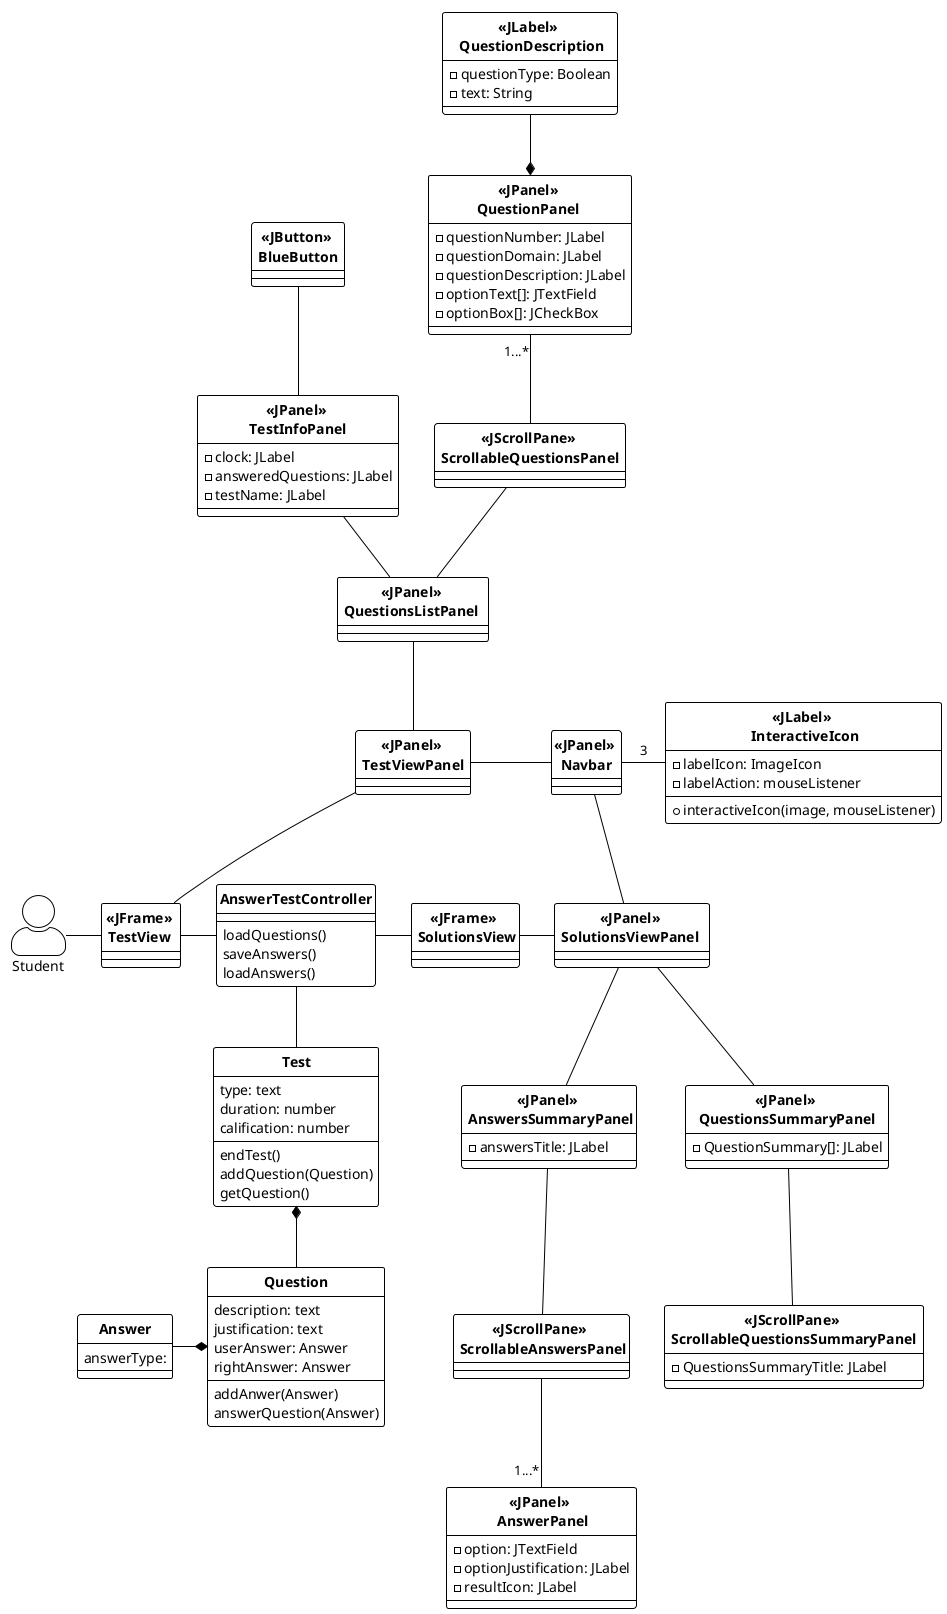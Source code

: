 @startUML designClassesUseCase2

<style>
classDiagram {
  class {
      header {
        FontStyle bold
      }
  }
}
</style>

!theme plain
hide circle

skinparam actorStyle awesome
allowmixing

actor Student

'' NAVBAR

Class "<<JPanel>> \n Navbar " as Navbar {
}

Class "<<JLabel>> \n InteractiveIcon" as InteractiveIcon {
    - labelIcon: ImageIcon
    - labelAction: mouseListener
    + interactiveIcon(image, mouseListener)
}

InteractiveIcon -l- Navbar: 3

'' TESTVIEWPANEL

Class "<<JPanel>> \n TestViewPanel " as TestViewPanel {

}

Class "<<JPanel>> \n QuestionsListPanel  " as QuestionsListPanel {

}

Class "<<JPanel>> \n TestInfoPanel " as TestInfoPanel {
    - clock: JLabel 
    - answeredQuestions: JLabel
    - testName: JLabel
}

Class "<<JScrollPane>> \n ScrollableQuestionsPanel " as ScrollableQuestionsPanel {

}

Class "<<JButton>> \n BlueButton " as BlueButton {

}

Class "<<JPanel>> \n QuestionPanel  " as QuestionPanel {
    - questionNumber: JLabel
    - questionDomain: JLabel
    - questionDescription: JLabel
    - optionText[]: JTextField
    - optionBox[]: JCheckBox
}

Class "<<JLabel>> \n QuestionDescription" as QuestionDescription {
    - questionType: Boolean
    - text: String
}

Class "<<JFrame>> \n TestView  " as TestView{

}

QuestionPanel "1...*" -- ScrollableQuestionsPanel
TestInfoPanel -- QuestionsListPanel
BlueButton -- TestInfoPanel
ScrollableQuestionsPanel -- QuestionsListPanel
Navbar -l- TestViewPanel
QuestionsListPanel -- TestViewPanel
TestViewPanel -- TestView
QuestionDescription -d-* QuestionPanel

'' SOLUTIONSVIEW

Class "<<JFrame>> \n SolutionsView" as SolutionsView {

    
}

Class "<<JPanel>> \n SolutionsViewPanel  " as SolutionsViewPanel {

}

CLass "<<JPanel>> \n QuestionsSummaryPanel " as QuestionsSummaryPanel {
    - QuestionSummary[]: JLabel
}

Class "<<JScrollPane>> \n ScrollableQuestionsSummaryPanel " as ScrollableQuestionsSummaryPanel {
    - QuestionsSummaryTitle: JLabel
}

Class "<<JPanel>> \n AnswersSummaryPanel" as AnswersSummaryPanel {
    - answersTitle: JLabel
}

Class "<<JScrollPane>> \n ScrollableAnswersPanel" as ScrollableAnswersPanel {

}

Class "<<JPanel>> \n AnswerPanel" as AnswerPanel {
    - option: JTextField
    - optionJustification: JLabel
    - resultIcon: JLabel
}

SolutionsView -r- SolutionsViewPanel
SolutionsViewPanel -- AnswersSummaryPanel
SolutionsViewPanel -- QuestionsSummaryPanel
SolutionsViewPanel -u- Navbar
QuestionsSummaryPanel -- ScrollableQuestionsSummaryPanel
AnswersSummaryPanel -- ScrollableAnswersPanel
ScrollableAnswersPanel -- "1...*" AnswerPanel

'' ANSWERTESTCONTROLLER

Class AnswerTestController{
    loadQuestions()
    saveAnswers()
    loadAnswers()
}

Class Test{

    type: text 
    duration: number
    calification: number

    endTest()
    addQuestion(Question)
    getQuestion()
}

Class Question{

    description: text
    justification: text
    userAnswer: Answer
    rightAnswer: Answer

    addAnwer(Answer)
    answerQuestion(Answer)
}

Class Answer{

    answerType:
}

'' CASO DE USO GETCERTIFICATE



Student -r- TestView

TestView -r- AnswerTestController

AnswerTestController -r- SolutionsView

AnswerTestController -d- Test

Question -u-* Test

Answer -r-* Question




@endUML